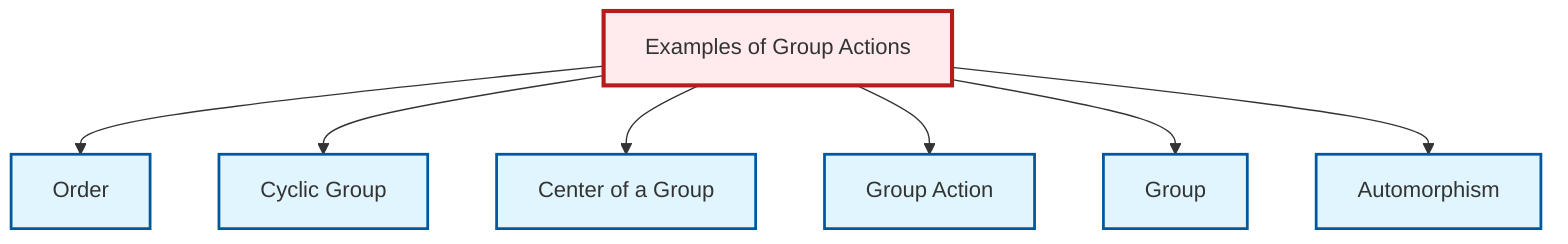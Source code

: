graph TD
    classDef definition fill:#e1f5fe,stroke:#01579b,stroke-width:2px
    classDef theorem fill:#f3e5f5,stroke:#4a148c,stroke-width:2px
    classDef axiom fill:#fff3e0,stroke:#e65100,stroke-width:2px
    classDef example fill:#e8f5e9,stroke:#1b5e20,stroke-width:2px
    classDef current fill:#ffebee,stroke:#b71c1c,stroke-width:3px
    ex-group-action-examples["Examples of Group Actions"]:::example
    def-cyclic-group["Cyclic Group"]:::definition
    def-automorphism["Automorphism"]:::definition
    def-group["Group"]:::definition
    def-center-of-group["Center of a Group"]:::definition
    def-order["Order"]:::definition
    def-group-action["Group Action"]:::definition
    ex-group-action-examples --> def-order
    ex-group-action-examples --> def-cyclic-group
    ex-group-action-examples --> def-center-of-group
    ex-group-action-examples --> def-group-action
    ex-group-action-examples --> def-group
    ex-group-action-examples --> def-automorphism
    class ex-group-action-examples current